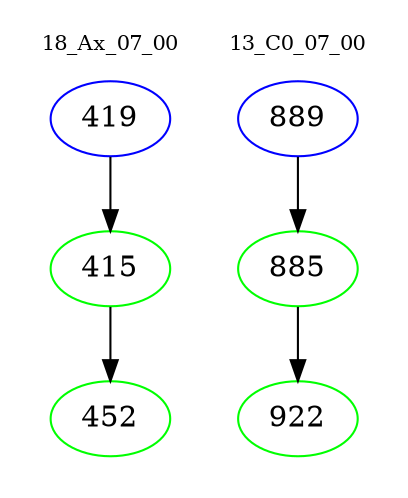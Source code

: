 digraph{
subgraph cluster_0 {
color = white
label = "18_Ax_07_00";
fontsize=10;
T0_419 [label="419", color="blue"]
T0_419 -> T0_415 [color="black"]
T0_415 [label="415", color="green"]
T0_415 -> T0_452 [color="black"]
T0_452 [label="452", color="green"]
}
subgraph cluster_1 {
color = white
label = "13_C0_07_00";
fontsize=10;
T1_889 [label="889", color="blue"]
T1_889 -> T1_885 [color="black"]
T1_885 [label="885", color="green"]
T1_885 -> T1_922 [color="black"]
T1_922 [label="922", color="green"]
}
}

